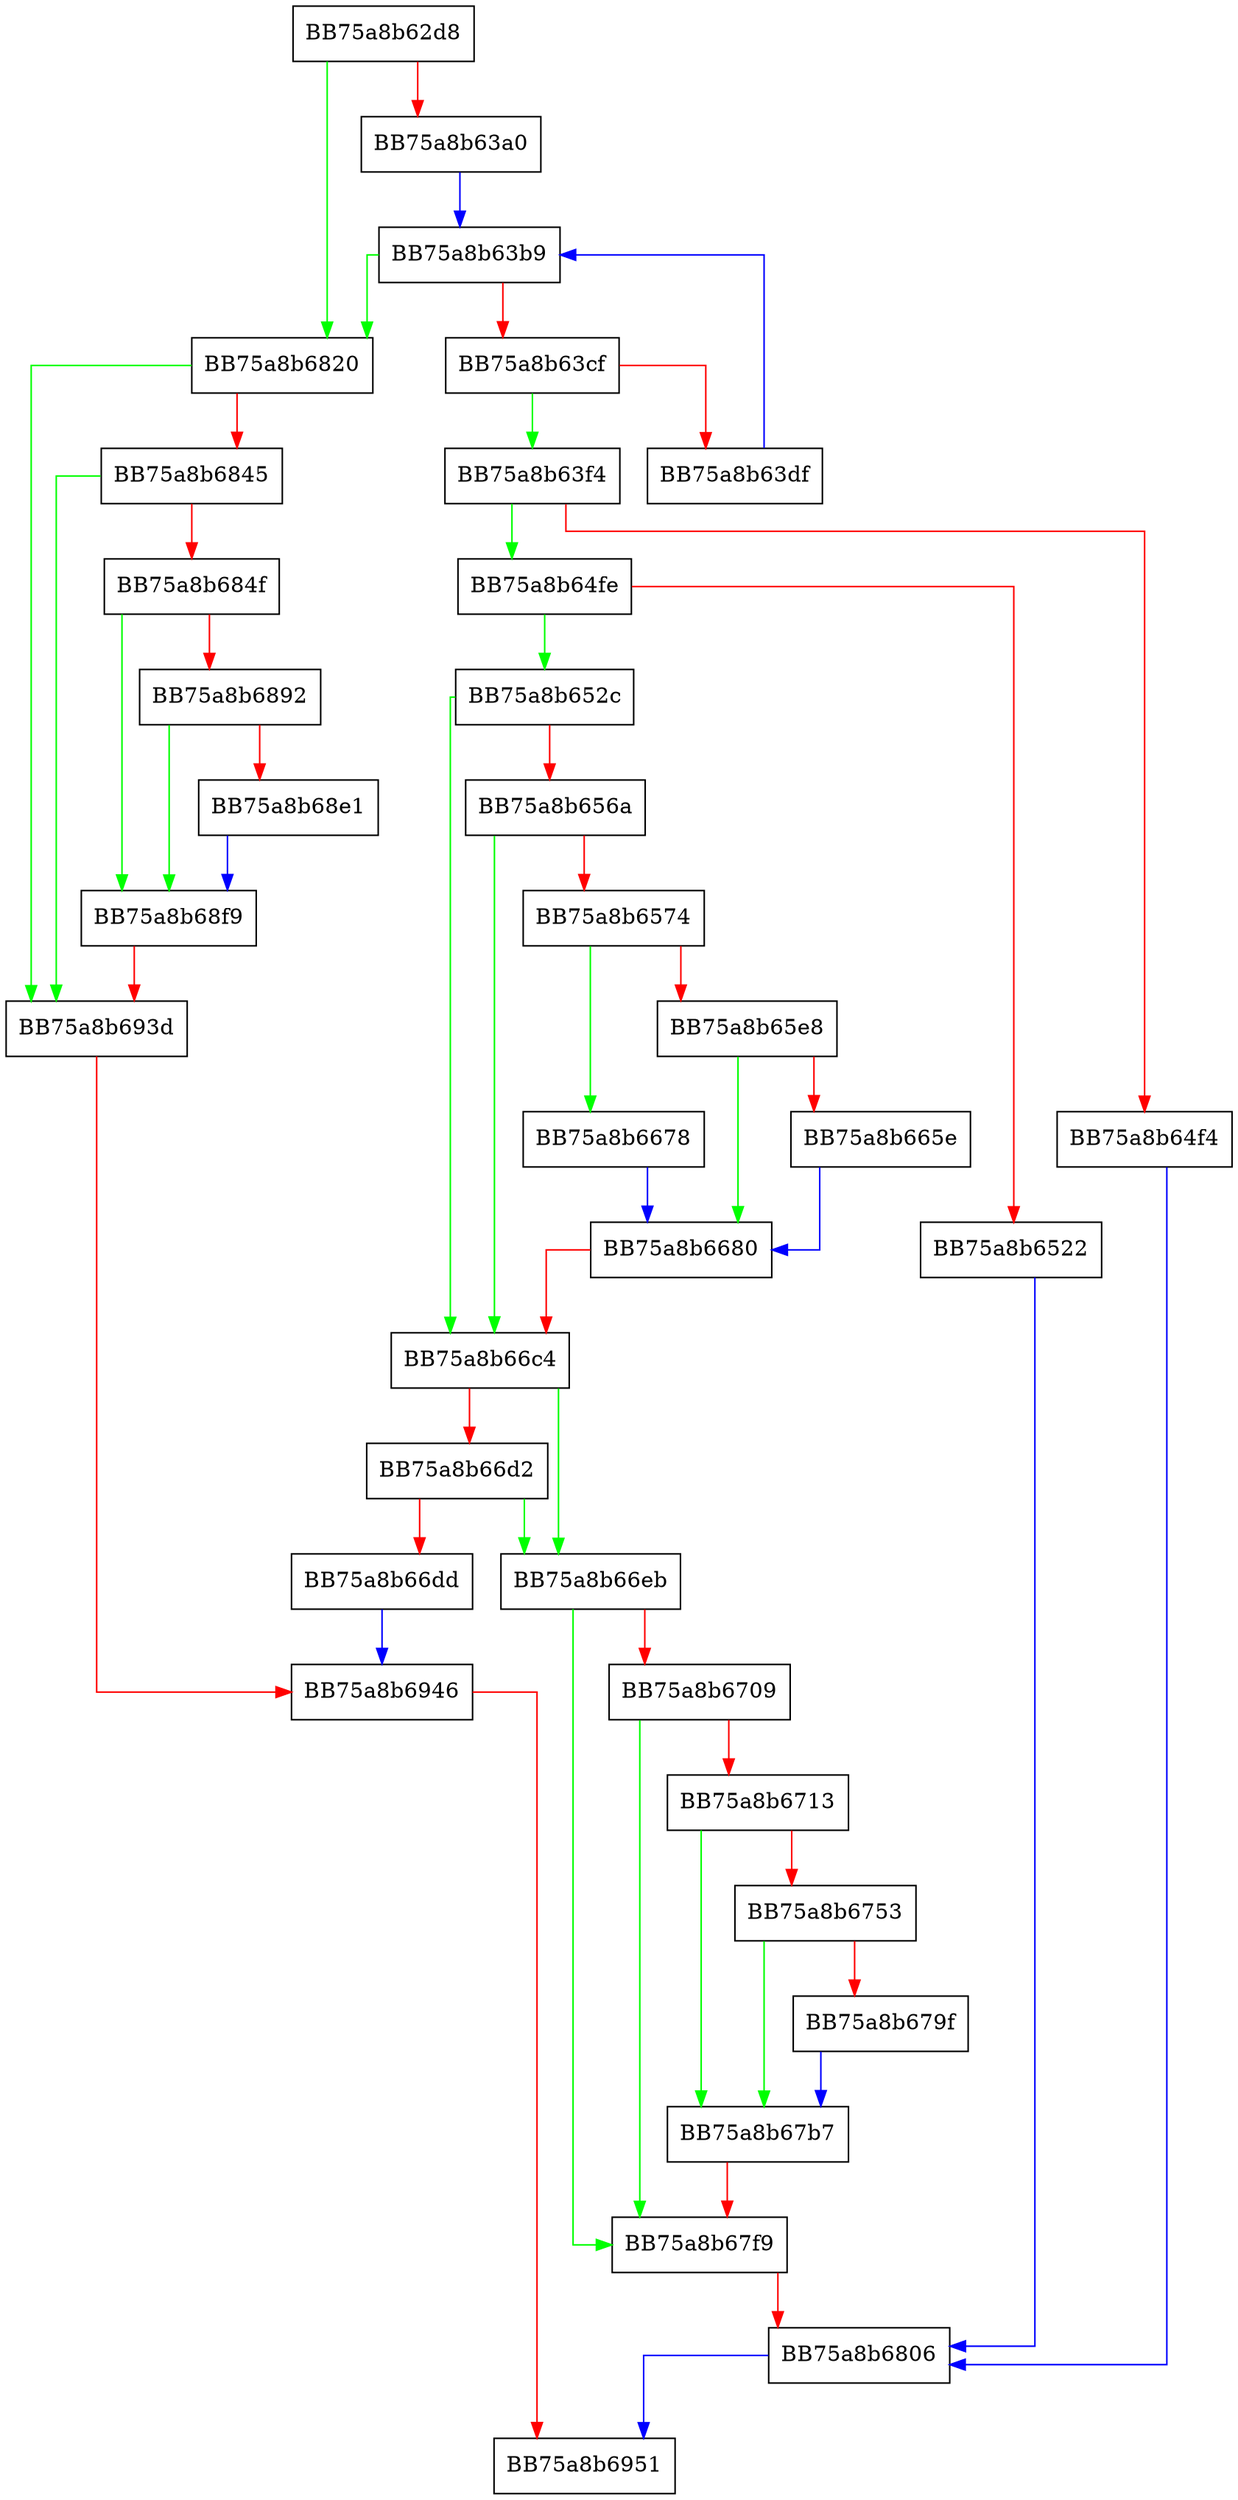 digraph _check_driver_compatibility {
  node [shape="box"];
  graph [splines=ortho];
  BB75a8b62d8 -> BB75a8b6820 [color="green"];
  BB75a8b62d8 -> BB75a8b63a0 [color="red"];
  BB75a8b63a0 -> BB75a8b63b9 [color="blue"];
  BB75a8b63b9 -> BB75a8b6820 [color="green"];
  BB75a8b63b9 -> BB75a8b63cf [color="red"];
  BB75a8b63cf -> BB75a8b63f4 [color="green"];
  BB75a8b63cf -> BB75a8b63df [color="red"];
  BB75a8b63df -> BB75a8b63b9 [color="blue"];
  BB75a8b63f4 -> BB75a8b64fe [color="green"];
  BB75a8b63f4 -> BB75a8b64f4 [color="red"];
  BB75a8b64f4 -> BB75a8b6806 [color="blue"];
  BB75a8b64fe -> BB75a8b652c [color="green"];
  BB75a8b64fe -> BB75a8b6522 [color="red"];
  BB75a8b6522 -> BB75a8b6806 [color="blue"];
  BB75a8b652c -> BB75a8b66c4 [color="green"];
  BB75a8b652c -> BB75a8b656a [color="red"];
  BB75a8b656a -> BB75a8b66c4 [color="green"];
  BB75a8b656a -> BB75a8b6574 [color="red"];
  BB75a8b6574 -> BB75a8b6678 [color="green"];
  BB75a8b6574 -> BB75a8b65e8 [color="red"];
  BB75a8b65e8 -> BB75a8b6680 [color="green"];
  BB75a8b65e8 -> BB75a8b665e [color="red"];
  BB75a8b665e -> BB75a8b6680 [color="blue"];
  BB75a8b6678 -> BB75a8b6680 [color="blue"];
  BB75a8b6680 -> BB75a8b66c4 [color="red"];
  BB75a8b66c4 -> BB75a8b66eb [color="green"];
  BB75a8b66c4 -> BB75a8b66d2 [color="red"];
  BB75a8b66d2 -> BB75a8b66eb [color="green"];
  BB75a8b66d2 -> BB75a8b66dd [color="red"];
  BB75a8b66dd -> BB75a8b6946 [color="blue"];
  BB75a8b66eb -> BB75a8b67f9 [color="green"];
  BB75a8b66eb -> BB75a8b6709 [color="red"];
  BB75a8b6709 -> BB75a8b67f9 [color="green"];
  BB75a8b6709 -> BB75a8b6713 [color="red"];
  BB75a8b6713 -> BB75a8b67b7 [color="green"];
  BB75a8b6713 -> BB75a8b6753 [color="red"];
  BB75a8b6753 -> BB75a8b67b7 [color="green"];
  BB75a8b6753 -> BB75a8b679f [color="red"];
  BB75a8b679f -> BB75a8b67b7 [color="blue"];
  BB75a8b67b7 -> BB75a8b67f9 [color="red"];
  BB75a8b67f9 -> BB75a8b6806 [color="red"];
  BB75a8b6806 -> BB75a8b6951 [color="blue"];
  BB75a8b6820 -> BB75a8b693d [color="green"];
  BB75a8b6820 -> BB75a8b6845 [color="red"];
  BB75a8b6845 -> BB75a8b693d [color="green"];
  BB75a8b6845 -> BB75a8b684f [color="red"];
  BB75a8b684f -> BB75a8b68f9 [color="green"];
  BB75a8b684f -> BB75a8b6892 [color="red"];
  BB75a8b6892 -> BB75a8b68f9 [color="green"];
  BB75a8b6892 -> BB75a8b68e1 [color="red"];
  BB75a8b68e1 -> BB75a8b68f9 [color="blue"];
  BB75a8b68f9 -> BB75a8b693d [color="red"];
  BB75a8b693d -> BB75a8b6946 [color="red"];
  BB75a8b6946 -> BB75a8b6951 [color="red"];
}